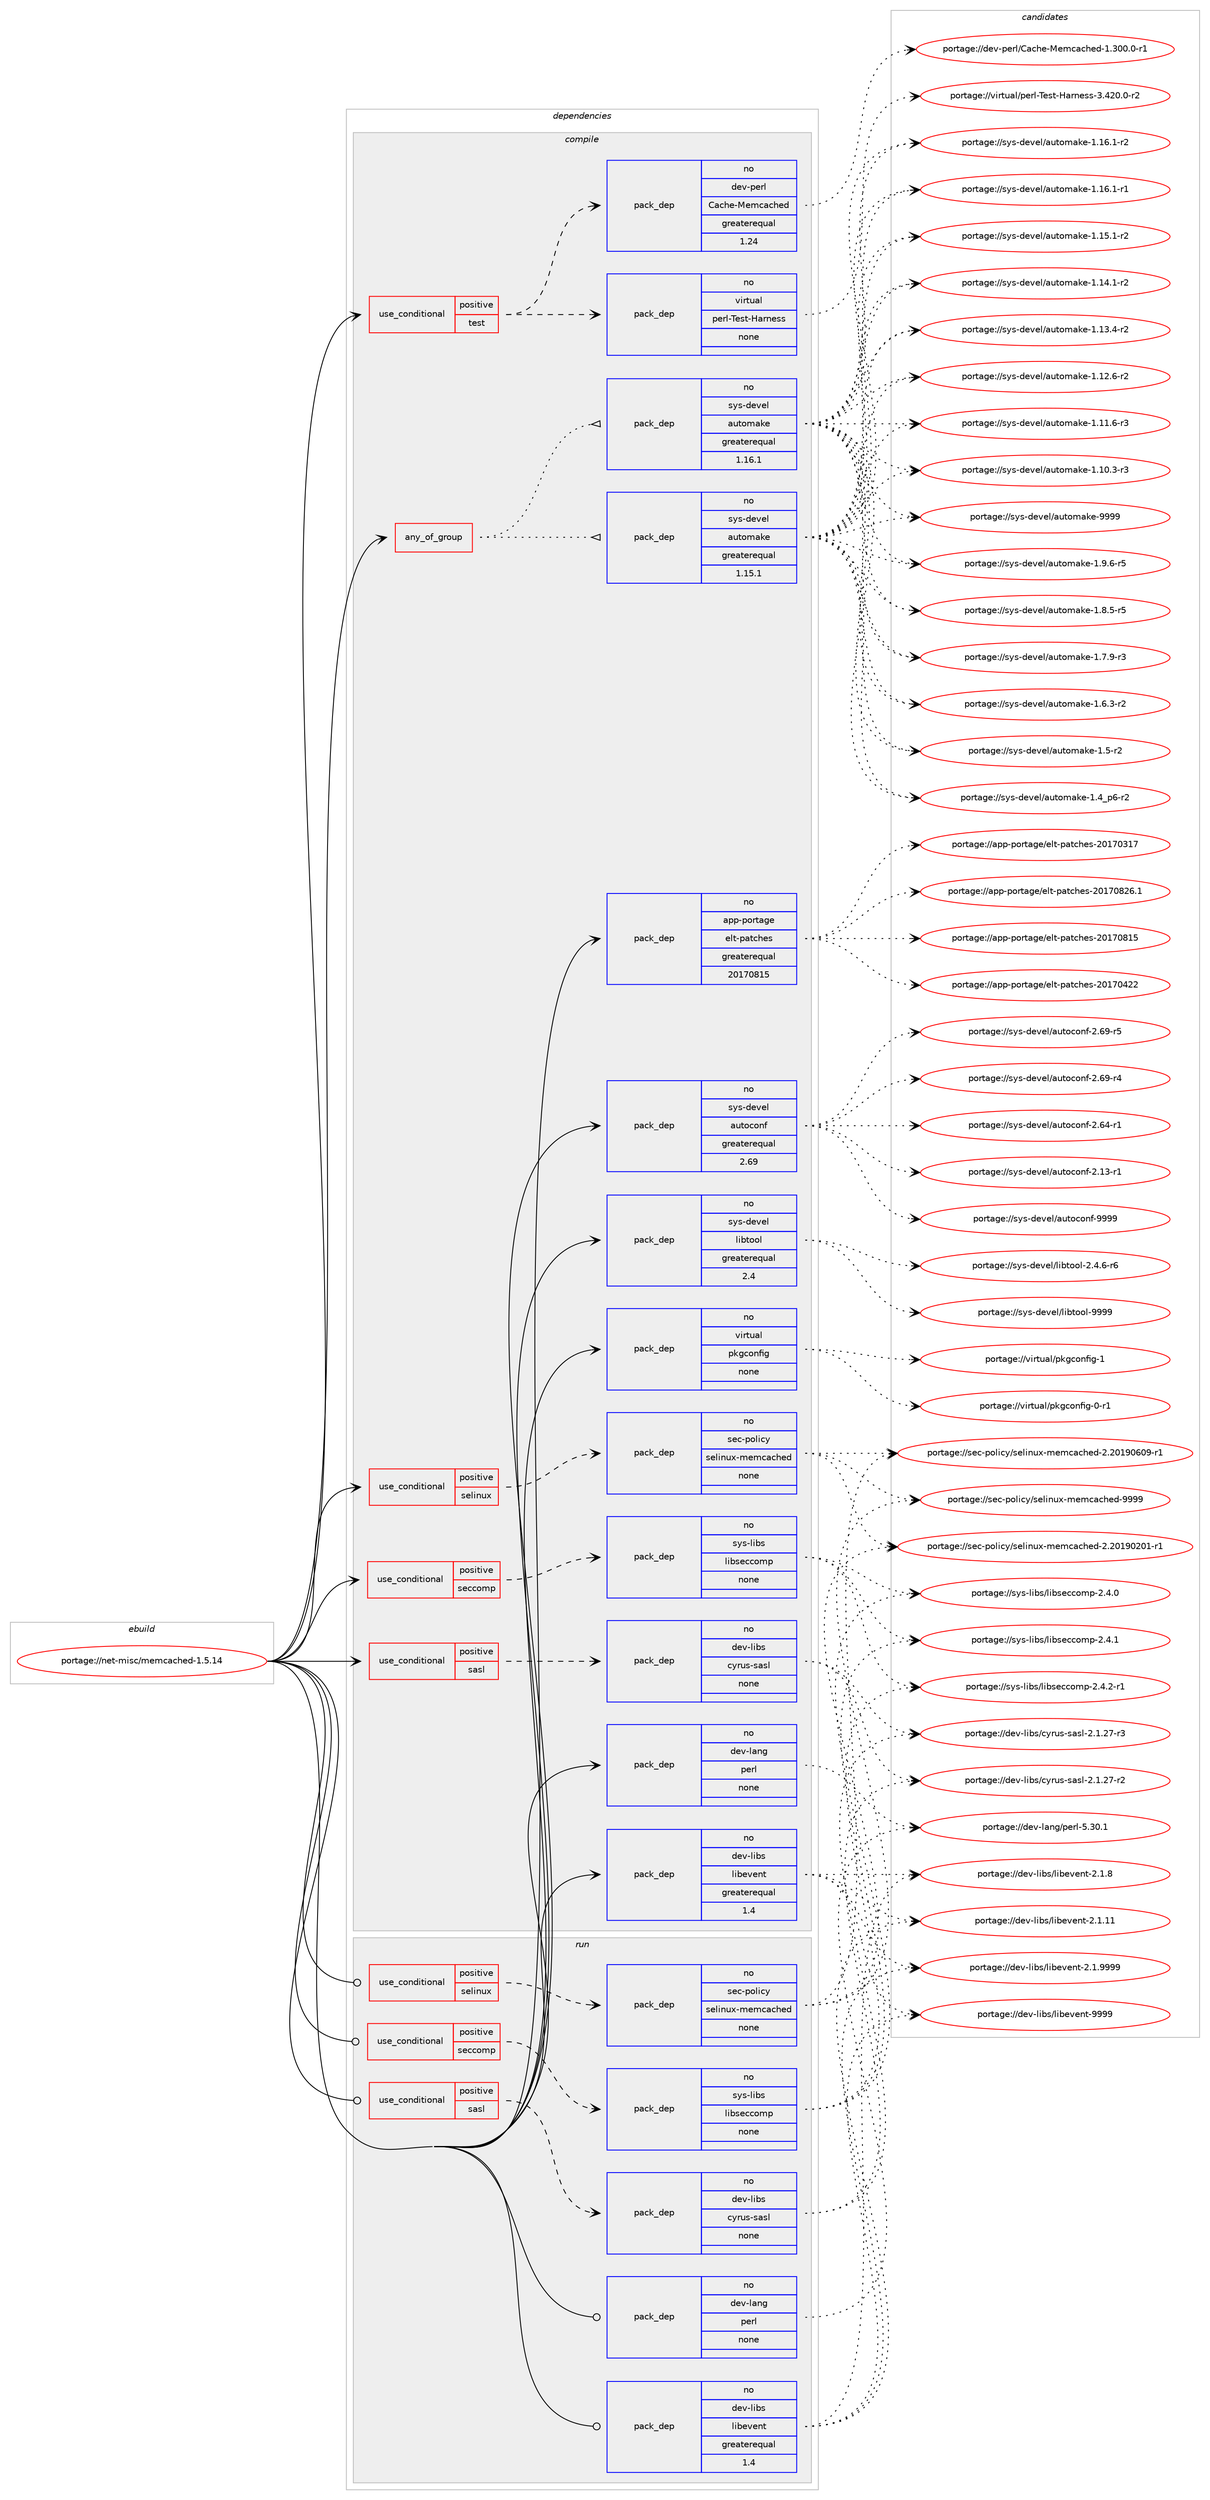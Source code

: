 digraph prolog {

# *************
# Graph options
# *************

newrank=true;
concentrate=true;
compound=true;
graph [rankdir=LR,fontname=Helvetica,fontsize=10,ranksep=1.5];#, ranksep=2.5, nodesep=0.2];
edge  [arrowhead=vee];
node  [fontname=Helvetica,fontsize=10];

# **********
# The ebuild
# **********

subgraph cluster_leftcol {
color=gray;
rank=same;
label=<<i>ebuild</i>>;
id [label="portage://net-misc/memcached-1.5.14", color=red, width=4, href="../net-misc/memcached-1.5.14.svg"];
}

# ****************
# The dependencies
# ****************

subgraph cluster_midcol {
color=gray;
label=<<i>dependencies</i>>;
subgraph cluster_compile {
fillcolor="#eeeeee";
style=filled;
label=<<i>compile</i>>;
subgraph any1602 {
dependency85327 [label=<<TABLE BORDER="0" CELLBORDER="1" CELLSPACING="0" CELLPADDING="4"><TR><TD CELLPADDING="10">any_of_group</TD></TR></TABLE>>, shape=none, color=red];subgraph pack65675 {
dependency85328 [label=<<TABLE BORDER="0" CELLBORDER="1" CELLSPACING="0" CELLPADDING="4" WIDTH="220"><TR><TD ROWSPAN="6" CELLPADDING="30">pack_dep</TD></TR><TR><TD WIDTH="110">no</TD></TR><TR><TD>sys-devel</TD></TR><TR><TD>automake</TD></TR><TR><TD>greaterequal</TD></TR><TR><TD>1.16.1</TD></TR></TABLE>>, shape=none, color=blue];
}
dependency85327:e -> dependency85328:w [weight=20,style="dotted",arrowhead="oinv"];
subgraph pack65676 {
dependency85329 [label=<<TABLE BORDER="0" CELLBORDER="1" CELLSPACING="0" CELLPADDING="4" WIDTH="220"><TR><TD ROWSPAN="6" CELLPADDING="30">pack_dep</TD></TR><TR><TD WIDTH="110">no</TD></TR><TR><TD>sys-devel</TD></TR><TR><TD>automake</TD></TR><TR><TD>greaterequal</TD></TR><TR><TD>1.15.1</TD></TR></TABLE>>, shape=none, color=blue];
}
dependency85327:e -> dependency85329:w [weight=20,style="dotted",arrowhead="oinv"];
}
id:e -> dependency85327:w [weight=20,style="solid",arrowhead="vee"];
subgraph cond17971 {
dependency85330 [label=<<TABLE BORDER="0" CELLBORDER="1" CELLSPACING="0" CELLPADDING="4"><TR><TD ROWSPAN="3" CELLPADDING="10">use_conditional</TD></TR><TR><TD>positive</TD></TR><TR><TD>sasl</TD></TR></TABLE>>, shape=none, color=red];
subgraph pack65677 {
dependency85331 [label=<<TABLE BORDER="0" CELLBORDER="1" CELLSPACING="0" CELLPADDING="4" WIDTH="220"><TR><TD ROWSPAN="6" CELLPADDING="30">pack_dep</TD></TR><TR><TD WIDTH="110">no</TD></TR><TR><TD>dev-libs</TD></TR><TR><TD>cyrus-sasl</TD></TR><TR><TD>none</TD></TR><TR><TD></TD></TR></TABLE>>, shape=none, color=blue];
}
dependency85330:e -> dependency85331:w [weight=20,style="dashed",arrowhead="vee"];
}
id:e -> dependency85330:w [weight=20,style="solid",arrowhead="vee"];
subgraph cond17972 {
dependency85332 [label=<<TABLE BORDER="0" CELLBORDER="1" CELLSPACING="0" CELLPADDING="4"><TR><TD ROWSPAN="3" CELLPADDING="10">use_conditional</TD></TR><TR><TD>positive</TD></TR><TR><TD>seccomp</TD></TR></TABLE>>, shape=none, color=red];
subgraph pack65678 {
dependency85333 [label=<<TABLE BORDER="0" CELLBORDER="1" CELLSPACING="0" CELLPADDING="4" WIDTH="220"><TR><TD ROWSPAN="6" CELLPADDING="30">pack_dep</TD></TR><TR><TD WIDTH="110">no</TD></TR><TR><TD>sys-libs</TD></TR><TR><TD>libseccomp</TD></TR><TR><TD>none</TD></TR><TR><TD></TD></TR></TABLE>>, shape=none, color=blue];
}
dependency85332:e -> dependency85333:w [weight=20,style="dashed",arrowhead="vee"];
}
id:e -> dependency85332:w [weight=20,style="solid",arrowhead="vee"];
subgraph cond17973 {
dependency85334 [label=<<TABLE BORDER="0" CELLBORDER="1" CELLSPACING="0" CELLPADDING="4"><TR><TD ROWSPAN="3" CELLPADDING="10">use_conditional</TD></TR><TR><TD>positive</TD></TR><TR><TD>selinux</TD></TR></TABLE>>, shape=none, color=red];
subgraph pack65679 {
dependency85335 [label=<<TABLE BORDER="0" CELLBORDER="1" CELLSPACING="0" CELLPADDING="4" WIDTH="220"><TR><TD ROWSPAN="6" CELLPADDING="30">pack_dep</TD></TR><TR><TD WIDTH="110">no</TD></TR><TR><TD>sec-policy</TD></TR><TR><TD>selinux-memcached</TD></TR><TR><TD>none</TD></TR><TR><TD></TD></TR></TABLE>>, shape=none, color=blue];
}
dependency85334:e -> dependency85335:w [weight=20,style="dashed",arrowhead="vee"];
}
id:e -> dependency85334:w [weight=20,style="solid",arrowhead="vee"];
subgraph cond17974 {
dependency85336 [label=<<TABLE BORDER="0" CELLBORDER="1" CELLSPACING="0" CELLPADDING="4"><TR><TD ROWSPAN="3" CELLPADDING="10">use_conditional</TD></TR><TR><TD>positive</TD></TR><TR><TD>test</TD></TR></TABLE>>, shape=none, color=red];
subgraph pack65680 {
dependency85337 [label=<<TABLE BORDER="0" CELLBORDER="1" CELLSPACING="0" CELLPADDING="4" WIDTH="220"><TR><TD ROWSPAN="6" CELLPADDING="30">pack_dep</TD></TR><TR><TD WIDTH="110">no</TD></TR><TR><TD>virtual</TD></TR><TR><TD>perl-Test-Harness</TD></TR><TR><TD>none</TD></TR><TR><TD></TD></TR></TABLE>>, shape=none, color=blue];
}
dependency85336:e -> dependency85337:w [weight=20,style="dashed",arrowhead="vee"];
subgraph pack65681 {
dependency85338 [label=<<TABLE BORDER="0" CELLBORDER="1" CELLSPACING="0" CELLPADDING="4" WIDTH="220"><TR><TD ROWSPAN="6" CELLPADDING="30">pack_dep</TD></TR><TR><TD WIDTH="110">no</TD></TR><TR><TD>dev-perl</TD></TR><TR><TD>Cache-Memcached</TD></TR><TR><TD>greaterequal</TD></TR><TR><TD>1.24</TD></TR></TABLE>>, shape=none, color=blue];
}
dependency85336:e -> dependency85338:w [weight=20,style="dashed",arrowhead="vee"];
}
id:e -> dependency85336:w [weight=20,style="solid",arrowhead="vee"];
subgraph pack65682 {
dependency85339 [label=<<TABLE BORDER="0" CELLBORDER="1" CELLSPACING="0" CELLPADDING="4" WIDTH="220"><TR><TD ROWSPAN="6" CELLPADDING="30">pack_dep</TD></TR><TR><TD WIDTH="110">no</TD></TR><TR><TD>app-portage</TD></TR><TR><TD>elt-patches</TD></TR><TR><TD>greaterequal</TD></TR><TR><TD>20170815</TD></TR></TABLE>>, shape=none, color=blue];
}
id:e -> dependency85339:w [weight=20,style="solid",arrowhead="vee"];
subgraph pack65683 {
dependency85340 [label=<<TABLE BORDER="0" CELLBORDER="1" CELLSPACING="0" CELLPADDING="4" WIDTH="220"><TR><TD ROWSPAN="6" CELLPADDING="30">pack_dep</TD></TR><TR><TD WIDTH="110">no</TD></TR><TR><TD>dev-lang</TD></TR><TR><TD>perl</TD></TR><TR><TD>none</TD></TR><TR><TD></TD></TR></TABLE>>, shape=none, color=blue];
}
id:e -> dependency85340:w [weight=20,style="solid",arrowhead="vee"];
subgraph pack65684 {
dependency85341 [label=<<TABLE BORDER="0" CELLBORDER="1" CELLSPACING="0" CELLPADDING="4" WIDTH="220"><TR><TD ROWSPAN="6" CELLPADDING="30">pack_dep</TD></TR><TR><TD WIDTH="110">no</TD></TR><TR><TD>dev-libs</TD></TR><TR><TD>libevent</TD></TR><TR><TD>greaterequal</TD></TR><TR><TD>1.4</TD></TR></TABLE>>, shape=none, color=blue];
}
id:e -> dependency85341:w [weight=20,style="solid",arrowhead="vee"];
subgraph pack65685 {
dependency85342 [label=<<TABLE BORDER="0" CELLBORDER="1" CELLSPACING="0" CELLPADDING="4" WIDTH="220"><TR><TD ROWSPAN="6" CELLPADDING="30">pack_dep</TD></TR><TR><TD WIDTH="110">no</TD></TR><TR><TD>sys-devel</TD></TR><TR><TD>autoconf</TD></TR><TR><TD>greaterequal</TD></TR><TR><TD>2.69</TD></TR></TABLE>>, shape=none, color=blue];
}
id:e -> dependency85342:w [weight=20,style="solid",arrowhead="vee"];
subgraph pack65686 {
dependency85343 [label=<<TABLE BORDER="0" CELLBORDER="1" CELLSPACING="0" CELLPADDING="4" WIDTH="220"><TR><TD ROWSPAN="6" CELLPADDING="30">pack_dep</TD></TR><TR><TD WIDTH="110">no</TD></TR><TR><TD>sys-devel</TD></TR><TR><TD>libtool</TD></TR><TR><TD>greaterequal</TD></TR><TR><TD>2.4</TD></TR></TABLE>>, shape=none, color=blue];
}
id:e -> dependency85343:w [weight=20,style="solid",arrowhead="vee"];
subgraph pack65687 {
dependency85344 [label=<<TABLE BORDER="0" CELLBORDER="1" CELLSPACING="0" CELLPADDING="4" WIDTH="220"><TR><TD ROWSPAN="6" CELLPADDING="30">pack_dep</TD></TR><TR><TD WIDTH="110">no</TD></TR><TR><TD>virtual</TD></TR><TR><TD>pkgconfig</TD></TR><TR><TD>none</TD></TR><TR><TD></TD></TR></TABLE>>, shape=none, color=blue];
}
id:e -> dependency85344:w [weight=20,style="solid",arrowhead="vee"];
}
subgraph cluster_compileandrun {
fillcolor="#eeeeee";
style=filled;
label=<<i>compile and run</i>>;
}
subgraph cluster_run {
fillcolor="#eeeeee";
style=filled;
label=<<i>run</i>>;
subgraph cond17975 {
dependency85345 [label=<<TABLE BORDER="0" CELLBORDER="1" CELLSPACING="0" CELLPADDING="4"><TR><TD ROWSPAN="3" CELLPADDING="10">use_conditional</TD></TR><TR><TD>positive</TD></TR><TR><TD>sasl</TD></TR></TABLE>>, shape=none, color=red];
subgraph pack65688 {
dependency85346 [label=<<TABLE BORDER="0" CELLBORDER="1" CELLSPACING="0" CELLPADDING="4" WIDTH="220"><TR><TD ROWSPAN="6" CELLPADDING="30">pack_dep</TD></TR><TR><TD WIDTH="110">no</TD></TR><TR><TD>dev-libs</TD></TR><TR><TD>cyrus-sasl</TD></TR><TR><TD>none</TD></TR><TR><TD></TD></TR></TABLE>>, shape=none, color=blue];
}
dependency85345:e -> dependency85346:w [weight=20,style="dashed",arrowhead="vee"];
}
id:e -> dependency85345:w [weight=20,style="solid",arrowhead="odot"];
subgraph cond17976 {
dependency85347 [label=<<TABLE BORDER="0" CELLBORDER="1" CELLSPACING="0" CELLPADDING="4"><TR><TD ROWSPAN="3" CELLPADDING="10">use_conditional</TD></TR><TR><TD>positive</TD></TR><TR><TD>seccomp</TD></TR></TABLE>>, shape=none, color=red];
subgraph pack65689 {
dependency85348 [label=<<TABLE BORDER="0" CELLBORDER="1" CELLSPACING="0" CELLPADDING="4" WIDTH="220"><TR><TD ROWSPAN="6" CELLPADDING="30">pack_dep</TD></TR><TR><TD WIDTH="110">no</TD></TR><TR><TD>sys-libs</TD></TR><TR><TD>libseccomp</TD></TR><TR><TD>none</TD></TR><TR><TD></TD></TR></TABLE>>, shape=none, color=blue];
}
dependency85347:e -> dependency85348:w [weight=20,style="dashed",arrowhead="vee"];
}
id:e -> dependency85347:w [weight=20,style="solid",arrowhead="odot"];
subgraph cond17977 {
dependency85349 [label=<<TABLE BORDER="0" CELLBORDER="1" CELLSPACING="0" CELLPADDING="4"><TR><TD ROWSPAN="3" CELLPADDING="10">use_conditional</TD></TR><TR><TD>positive</TD></TR><TR><TD>selinux</TD></TR></TABLE>>, shape=none, color=red];
subgraph pack65690 {
dependency85350 [label=<<TABLE BORDER="0" CELLBORDER="1" CELLSPACING="0" CELLPADDING="4" WIDTH="220"><TR><TD ROWSPAN="6" CELLPADDING="30">pack_dep</TD></TR><TR><TD WIDTH="110">no</TD></TR><TR><TD>sec-policy</TD></TR><TR><TD>selinux-memcached</TD></TR><TR><TD>none</TD></TR><TR><TD></TD></TR></TABLE>>, shape=none, color=blue];
}
dependency85349:e -> dependency85350:w [weight=20,style="dashed",arrowhead="vee"];
}
id:e -> dependency85349:w [weight=20,style="solid",arrowhead="odot"];
subgraph pack65691 {
dependency85351 [label=<<TABLE BORDER="0" CELLBORDER="1" CELLSPACING="0" CELLPADDING="4" WIDTH="220"><TR><TD ROWSPAN="6" CELLPADDING="30">pack_dep</TD></TR><TR><TD WIDTH="110">no</TD></TR><TR><TD>dev-lang</TD></TR><TR><TD>perl</TD></TR><TR><TD>none</TD></TR><TR><TD></TD></TR></TABLE>>, shape=none, color=blue];
}
id:e -> dependency85351:w [weight=20,style="solid",arrowhead="odot"];
subgraph pack65692 {
dependency85352 [label=<<TABLE BORDER="0" CELLBORDER="1" CELLSPACING="0" CELLPADDING="4" WIDTH="220"><TR><TD ROWSPAN="6" CELLPADDING="30">pack_dep</TD></TR><TR><TD WIDTH="110">no</TD></TR><TR><TD>dev-libs</TD></TR><TR><TD>libevent</TD></TR><TR><TD>greaterequal</TD></TR><TR><TD>1.4</TD></TR></TABLE>>, shape=none, color=blue];
}
id:e -> dependency85352:w [weight=20,style="solid",arrowhead="odot"];
}
}

# **************
# The candidates
# **************

subgraph cluster_choices {
rank=same;
color=gray;
label=<<i>candidates</i>>;

subgraph choice65675 {
color=black;
nodesep=1;
choice115121115451001011181011084797117116111109971071014557575757 [label="portage://sys-devel/automake-9999", color=red, width=4,href="../sys-devel/automake-9999.svg"];
choice115121115451001011181011084797117116111109971071014549465746544511453 [label="portage://sys-devel/automake-1.9.6-r5", color=red, width=4,href="../sys-devel/automake-1.9.6-r5.svg"];
choice115121115451001011181011084797117116111109971071014549465646534511453 [label="portage://sys-devel/automake-1.8.5-r5", color=red, width=4,href="../sys-devel/automake-1.8.5-r5.svg"];
choice115121115451001011181011084797117116111109971071014549465546574511451 [label="portage://sys-devel/automake-1.7.9-r3", color=red, width=4,href="../sys-devel/automake-1.7.9-r3.svg"];
choice115121115451001011181011084797117116111109971071014549465446514511450 [label="portage://sys-devel/automake-1.6.3-r2", color=red, width=4,href="../sys-devel/automake-1.6.3-r2.svg"];
choice11512111545100101118101108479711711611110997107101454946534511450 [label="portage://sys-devel/automake-1.5-r2", color=red, width=4,href="../sys-devel/automake-1.5-r2.svg"];
choice115121115451001011181011084797117116111109971071014549465295112544511450 [label="portage://sys-devel/automake-1.4_p6-r2", color=red, width=4,href="../sys-devel/automake-1.4_p6-r2.svg"];
choice11512111545100101118101108479711711611110997107101454946495446494511450 [label="portage://sys-devel/automake-1.16.1-r2", color=red, width=4,href="../sys-devel/automake-1.16.1-r2.svg"];
choice11512111545100101118101108479711711611110997107101454946495446494511449 [label="portage://sys-devel/automake-1.16.1-r1", color=red, width=4,href="../sys-devel/automake-1.16.1-r1.svg"];
choice11512111545100101118101108479711711611110997107101454946495346494511450 [label="portage://sys-devel/automake-1.15.1-r2", color=red, width=4,href="../sys-devel/automake-1.15.1-r2.svg"];
choice11512111545100101118101108479711711611110997107101454946495246494511450 [label="portage://sys-devel/automake-1.14.1-r2", color=red, width=4,href="../sys-devel/automake-1.14.1-r2.svg"];
choice11512111545100101118101108479711711611110997107101454946495146524511450 [label="portage://sys-devel/automake-1.13.4-r2", color=red, width=4,href="../sys-devel/automake-1.13.4-r2.svg"];
choice11512111545100101118101108479711711611110997107101454946495046544511450 [label="portage://sys-devel/automake-1.12.6-r2", color=red, width=4,href="../sys-devel/automake-1.12.6-r2.svg"];
choice11512111545100101118101108479711711611110997107101454946494946544511451 [label="portage://sys-devel/automake-1.11.6-r3", color=red, width=4,href="../sys-devel/automake-1.11.6-r3.svg"];
choice11512111545100101118101108479711711611110997107101454946494846514511451 [label="portage://sys-devel/automake-1.10.3-r3", color=red, width=4,href="../sys-devel/automake-1.10.3-r3.svg"];
dependency85328:e -> choice115121115451001011181011084797117116111109971071014557575757:w [style=dotted,weight="100"];
dependency85328:e -> choice115121115451001011181011084797117116111109971071014549465746544511453:w [style=dotted,weight="100"];
dependency85328:e -> choice115121115451001011181011084797117116111109971071014549465646534511453:w [style=dotted,weight="100"];
dependency85328:e -> choice115121115451001011181011084797117116111109971071014549465546574511451:w [style=dotted,weight="100"];
dependency85328:e -> choice115121115451001011181011084797117116111109971071014549465446514511450:w [style=dotted,weight="100"];
dependency85328:e -> choice11512111545100101118101108479711711611110997107101454946534511450:w [style=dotted,weight="100"];
dependency85328:e -> choice115121115451001011181011084797117116111109971071014549465295112544511450:w [style=dotted,weight="100"];
dependency85328:e -> choice11512111545100101118101108479711711611110997107101454946495446494511450:w [style=dotted,weight="100"];
dependency85328:e -> choice11512111545100101118101108479711711611110997107101454946495446494511449:w [style=dotted,weight="100"];
dependency85328:e -> choice11512111545100101118101108479711711611110997107101454946495346494511450:w [style=dotted,weight="100"];
dependency85328:e -> choice11512111545100101118101108479711711611110997107101454946495246494511450:w [style=dotted,weight="100"];
dependency85328:e -> choice11512111545100101118101108479711711611110997107101454946495146524511450:w [style=dotted,weight="100"];
dependency85328:e -> choice11512111545100101118101108479711711611110997107101454946495046544511450:w [style=dotted,weight="100"];
dependency85328:e -> choice11512111545100101118101108479711711611110997107101454946494946544511451:w [style=dotted,weight="100"];
dependency85328:e -> choice11512111545100101118101108479711711611110997107101454946494846514511451:w [style=dotted,weight="100"];
}
subgraph choice65676 {
color=black;
nodesep=1;
choice115121115451001011181011084797117116111109971071014557575757 [label="portage://sys-devel/automake-9999", color=red, width=4,href="../sys-devel/automake-9999.svg"];
choice115121115451001011181011084797117116111109971071014549465746544511453 [label="portage://sys-devel/automake-1.9.6-r5", color=red, width=4,href="../sys-devel/automake-1.9.6-r5.svg"];
choice115121115451001011181011084797117116111109971071014549465646534511453 [label="portage://sys-devel/automake-1.8.5-r5", color=red, width=4,href="../sys-devel/automake-1.8.5-r5.svg"];
choice115121115451001011181011084797117116111109971071014549465546574511451 [label="portage://sys-devel/automake-1.7.9-r3", color=red, width=4,href="../sys-devel/automake-1.7.9-r3.svg"];
choice115121115451001011181011084797117116111109971071014549465446514511450 [label="portage://sys-devel/automake-1.6.3-r2", color=red, width=4,href="../sys-devel/automake-1.6.3-r2.svg"];
choice11512111545100101118101108479711711611110997107101454946534511450 [label="portage://sys-devel/automake-1.5-r2", color=red, width=4,href="../sys-devel/automake-1.5-r2.svg"];
choice115121115451001011181011084797117116111109971071014549465295112544511450 [label="portage://sys-devel/automake-1.4_p6-r2", color=red, width=4,href="../sys-devel/automake-1.4_p6-r2.svg"];
choice11512111545100101118101108479711711611110997107101454946495446494511450 [label="portage://sys-devel/automake-1.16.1-r2", color=red, width=4,href="../sys-devel/automake-1.16.1-r2.svg"];
choice11512111545100101118101108479711711611110997107101454946495446494511449 [label="portage://sys-devel/automake-1.16.1-r1", color=red, width=4,href="../sys-devel/automake-1.16.1-r1.svg"];
choice11512111545100101118101108479711711611110997107101454946495346494511450 [label="portage://sys-devel/automake-1.15.1-r2", color=red, width=4,href="../sys-devel/automake-1.15.1-r2.svg"];
choice11512111545100101118101108479711711611110997107101454946495246494511450 [label="portage://sys-devel/automake-1.14.1-r2", color=red, width=4,href="../sys-devel/automake-1.14.1-r2.svg"];
choice11512111545100101118101108479711711611110997107101454946495146524511450 [label="portage://sys-devel/automake-1.13.4-r2", color=red, width=4,href="../sys-devel/automake-1.13.4-r2.svg"];
choice11512111545100101118101108479711711611110997107101454946495046544511450 [label="portage://sys-devel/automake-1.12.6-r2", color=red, width=4,href="../sys-devel/automake-1.12.6-r2.svg"];
choice11512111545100101118101108479711711611110997107101454946494946544511451 [label="portage://sys-devel/automake-1.11.6-r3", color=red, width=4,href="../sys-devel/automake-1.11.6-r3.svg"];
choice11512111545100101118101108479711711611110997107101454946494846514511451 [label="portage://sys-devel/automake-1.10.3-r3", color=red, width=4,href="../sys-devel/automake-1.10.3-r3.svg"];
dependency85329:e -> choice115121115451001011181011084797117116111109971071014557575757:w [style=dotted,weight="100"];
dependency85329:e -> choice115121115451001011181011084797117116111109971071014549465746544511453:w [style=dotted,weight="100"];
dependency85329:e -> choice115121115451001011181011084797117116111109971071014549465646534511453:w [style=dotted,weight="100"];
dependency85329:e -> choice115121115451001011181011084797117116111109971071014549465546574511451:w [style=dotted,weight="100"];
dependency85329:e -> choice115121115451001011181011084797117116111109971071014549465446514511450:w [style=dotted,weight="100"];
dependency85329:e -> choice11512111545100101118101108479711711611110997107101454946534511450:w [style=dotted,weight="100"];
dependency85329:e -> choice115121115451001011181011084797117116111109971071014549465295112544511450:w [style=dotted,weight="100"];
dependency85329:e -> choice11512111545100101118101108479711711611110997107101454946495446494511450:w [style=dotted,weight="100"];
dependency85329:e -> choice11512111545100101118101108479711711611110997107101454946495446494511449:w [style=dotted,weight="100"];
dependency85329:e -> choice11512111545100101118101108479711711611110997107101454946495346494511450:w [style=dotted,weight="100"];
dependency85329:e -> choice11512111545100101118101108479711711611110997107101454946495246494511450:w [style=dotted,weight="100"];
dependency85329:e -> choice11512111545100101118101108479711711611110997107101454946495146524511450:w [style=dotted,weight="100"];
dependency85329:e -> choice11512111545100101118101108479711711611110997107101454946495046544511450:w [style=dotted,weight="100"];
dependency85329:e -> choice11512111545100101118101108479711711611110997107101454946494946544511451:w [style=dotted,weight="100"];
dependency85329:e -> choice11512111545100101118101108479711711611110997107101454946494846514511451:w [style=dotted,weight="100"];
}
subgraph choice65677 {
color=black;
nodesep=1;
choice100101118451081059811547991211141171154511597115108455046494650554511451 [label="portage://dev-libs/cyrus-sasl-2.1.27-r3", color=red, width=4,href="../dev-libs/cyrus-sasl-2.1.27-r3.svg"];
choice100101118451081059811547991211141171154511597115108455046494650554511450 [label="portage://dev-libs/cyrus-sasl-2.1.27-r2", color=red, width=4,href="../dev-libs/cyrus-sasl-2.1.27-r2.svg"];
dependency85331:e -> choice100101118451081059811547991211141171154511597115108455046494650554511451:w [style=dotted,weight="100"];
dependency85331:e -> choice100101118451081059811547991211141171154511597115108455046494650554511450:w [style=dotted,weight="100"];
}
subgraph choice65678 {
color=black;
nodesep=1;
choice1151211154510810598115471081059811510199991111091124550465246504511449 [label="portage://sys-libs/libseccomp-2.4.2-r1", color=red, width=4,href="../sys-libs/libseccomp-2.4.2-r1.svg"];
choice115121115451081059811547108105981151019999111109112455046524649 [label="portage://sys-libs/libseccomp-2.4.1", color=red, width=4,href="../sys-libs/libseccomp-2.4.1.svg"];
choice115121115451081059811547108105981151019999111109112455046524648 [label="portage://sys-libs/libseccomp-2.4.0", color=red, width=4,href="../sys-libs/libseccomp-2.4.0.svg"];
dependency85333:e -> choice1151211154510810598115471081059811510199991111091124550465246504511449:w [style=dotted,weight="100"];
dependency85333:e -> choice115121115451081059811547108105981151019999111109112455046524649:w [style=dotted,weight="100"];
dependency85333:e -> choice115121115451081059811547108105981151019999111109112455046524648:w [style=dotted,weight="100"];
}
subgraph choice65679 {
color=black;
nodesep=1;
choice11510199451121111081059912147115101108105110117120451091011099997991041011004557575757 [label="portage://sec-policy/selinux-memcached-9999", color=red, width=4,href="../sec-policy/selinux-memcached-9999.svg"];
choice115101994511211110810599121471151011081051101171204510910110999979910410110045504650484957485448574511449 [label="portage://sec-policy/selinux-memcached-2.20190609-r1", color=red, width=4,href="../sec-policy/selinux-memcached-2.20190609-r1.svg"];
choice115101994511211110810599121471151011081051101171204510910110999979910410110045504650484957485048494511449 [label="portage://sec-policy/selinux-memcached-2.20190201-r1", color=red, width=4,href="../sec-policy/selinux-memcached-2.20190201-r1.svg"];
dependency85335:e -> choice11510199451121111081059912147115101108105110117120451091011099997991041011004557575757:w [style=dotted,weight="100"];
dependency85335:e -> choice115101994511211110810599121471151011081051101171204510910110999979910410110045504650484957485448574511449:w [style=dotted,weight="100"];
dependency85335:e -> choice115101994511211110810599121471151011081051101171204510910110999979910410110045504650484957485048494511449:w [style=dotted,weight="100"];
}
subgraph choice65680 {
color=black;
nodesep=1;
choice1181051141161179710847112101114108458410111511645729711411010111511545514652504846484511450 [label="portage://virtual/perl-Test-Harness-3.420.0-r2", color=red, width=4,href="../virtual/perl-Test-Harness-3.420.0-r2.svg"];
dependency85337:e -> choice1181051141161179710847112101114108458410111511645729711411010111511545514652504846484511450:w [style=dotted,weight="100"];
}
subgraph choice65681 {
color=black;
nodesep=1;
choice1001011184511210111410847679799104101457710110999979910410110045494651484846484511449 [label="portage://dev-perl/Cache-Memcached-1.300.0-r1", color=red, width=4,href="../dev-perl/Cache-Memcached-1.300.0-r1.svg"];
dependency85338:e -> choice1001011184511210111410847679799104101457710110999979910410110045494651484846484511449:w [style=dotted,weight="100"];
}
subgraph choice65682 {
color=black;
nodesep=1;
choice971121124511211111411697103101471011081164511297116991041011154550484955485650544649 [label="portage://app-portage/elt-patches-20170826.1", color=red, width=4,href="../app-portage/elt-patches-20170826.1.svg"];
choice97112112451121111141169710310147101108116451129711699104101115455048495548564953 [label="portage://app-portage/elt-patches-20170815", color=red, width=4,href="../app-portage/elt-patches-20170815.svg"];
choice97112112451121111141169710310147101108116451129711699104101115455048495548525050 [label="portage://app-portage/elt-patches-20170422", color=red, width=4,href="../app-portage/elt-patches-20170422.svg"];
choice97112112451121111141169710310147101108116451129711699104101115455048495548514955 [label="portage://app-portage/elt-patches-20170317", color=red, width=4,href="../app-portage/elt-patches-20170317.svg"];
dependency85339:e -> choice971121124511211111411697103101471011081164511297116991041011154550484955485650544649:w [style=dotted,weight="100"];
dependency85339:e -> choice97112112451121111141169710310147101108116451129711699104101115455048495548564953:w [style=dotted,weight="100"];
dependency85339:e -> choice97112112451121111141169710310147101108116451129711699104101115455048495548525050:w [style=dotted,weight="100"];
dependency85339:e -> choice97112112451121111141169710310147101108116451129711699104101115455048495548514955:w [style=dotted,weight="100"];
}
subgraph choice65683 {
color=black;
nodesep=1;
choice10010111845108971101034711210111410845534651484649 [label="portage://dev-lang/perl-5.30.1", color=red, width=4,href="../dev-lang/perl-5.30.1.svg"];
dependency85340:e -> choice10010111845108971101034711210111410845534651484649:w [style=dotted,weight="100"];
}
subgraph choice65684 {
color=black;
nodesep=1;
choice100101118451081059811547108105981011181011101164557575757 [label="portage://dev-libs/libevent-9999", color=red, width=4,href="../dev-libs/libevent-9999.svg"];
choice10010111845108105981154710810598101118101110116455046494657575757 [label="portage://dev-libs/libevent-2.1.9999", color=red, width=4,href="../dev-libs/libevent-2.1.9999.svg"];
choice10010111845108105981154710810598101118101110116455046494656 [label="portage://dev-libs/libevent-2.1.8", color=red, width=4,href="../dev-libs/libevent-2.1.8.svg"];
choice1001011184510810598115471081059810111810111011645504649464949 [label="portage://dev-libs/libevent-2.1.11", color=red, width=4,href="../dev-libs/libevent-2.1.11.svg"];
dependency85341:e -> choice100101118451081059811547108105981011181011101164557575757:w [style=dotted,weight="100"];
dependency85341:e -> choice10010111845108105981154710810598101118101110116455046494657575757:w [style=dotted,weight="100"];
dependency85341:e -> choice10010111845108105981154710810598101118101110116455046494656:w [style=dotted,weight="100"];
dependency85341:e -> choice1001011184510810598115471081059810111810111011645504649464949:w [style=dotted,weight="100"];
}
subgraph choice65685 {
color=black;
nodesep=1;
choice115121115451001011181011084797117116111991111101024557575757 [label="portage://sys-devel/autoconf-9999", color=red, width=4,href="../sys-devel/autoconf-9999.svg"];
choice1151211154510010111810110847971171161119911111010245504654574511453 [label="portage://sys-devel/autoconf-2.69-r5", color=red, width=4,href="../sys-devel/autoconf-2.69-r5.svg"];
choice1151211154510010111810110847971171161119911111010245504654574511452 [label="portage://sys-devel/autoconf-2.69-r4", color=red, width=4,href="../sys-devel/autoconf-2.69-r4.svg"];
choice1151211154510010111810110847971171161119911111010245504654524511449 [label="portage://sys-devel/autoconf-2.64-r1", color=red, width=4,href="../sys-devel/autoconf-2.64-r1.svg"];
choice1151211154510010111810110847971171161119911111010245504649514511449 [label="portage://sys-devel/autoconf-2.13-r1", color=red, width=4,href="../sys-devel/autoconf-2.13-r1.svg"];
dependency85342:e -> choice115121115451001011181011084797117116111991111101024557575757:w [style=dotted,weight="100"];
dependency85342:e -> choice1151211154510010111810110847971171161119911111010245504654574511453:w [style=dotted,weight="100"];
dependency85342:e -> choice1151211154510010111810110847971171161119911111010245504654574511452:w [style=dotted,weight="100"];
dependency85342:e -> choice1151211154510010111810110847971171161119911111010245504654524511449:w [style=dotted,weight="100"];
dependency85342:e -> choice1151211154510010111810110847971171161119911111010245504649514511449:w [style=dotted,weight="100"];
}
subgraph choice65686 {
color=black;
nodesep=1;
choice1151211154510010111810110847108105981161111111084557575757 [label="portage://sys-devel/libtool-9999", color=red, width=4,href="../sys-devel/libtool-9999.svg"];
choice1151211154510010111810110847108105981161111111084550465246544511454 [label="portage://sys-devel/libtool-2.4.6-r6", color=red, width=4,href="../sys-devel/libtool-2.4.6-r6.svg"];
dependency85343:e -> choice1151211154510010111810110847108105981161111111084557575757:w [style=dotted,weight="100"];
dependency85343:e -> choice1151211154510010111810110847108105981161111111084550465246544511454:w [style=dotted,weight="100"];
}
subgraph choice65687 {
color=black;
nodesep=1;
choice1181051141161179710847112107103991111101021051034549 [label="portage://virtual/pkgconfig-1", color=red, width=4,href="../virtual/pkgconfig-1.svg"];
choice11810511411611797108471121071039911111010210510345484511449 [label="portage://virtual/pkgconfig-0-r1", color=red, width=4,href="../virtual/pkgconfig-0-r1.svg"];
dependency85344:e -> choice1181051141161179710847112107103991111101021051034549:w [style=dotted,weight="100"];
dependency85344:e -> choice11810511411611797108471121071039911111010210510345484511449:w [style=dotted,weight="100"];
}
subgraph choice65688 {
color=black;
nodesep=1;
choice100101118451081059811547991211141171154511597115108455046494650554511451 [label="portage://dev-libs/cyrus-sasl-2.1.27-r3", color=red, width=4,href="../dev-libs/cyrus-sasl-2.1.27-r3.svg"];
choice100101118451081059811547991211141171154511597115108455046494650554511450 [label="portage://dev-libs/cyrus-sasl-2.1.27-r2", color=red, width=4,href="../dev-libs/cyrus-sasl-2.1.27-r2.svg"];
dependency85346:e -> choice100101118451081059811547991211141171154511597115108455046494650554511451:w [style=dotted,weight="100"];
dependency85346:e -> choice100101118451081059811547991211141171154511597115108455046494650554511450:w [style=dotted,weight="100"];
}
subgraph choice65689 {
color=black;
nodesep=1;
choice1151211154510810598115471081059811510199991111091124550465246504511449 [label="portage://sys-libs/libseccomp-2.4.2-r1", color=red, width=4,href="../sys-libs/libseccomp-2.4.2-r1.svg"];
choice115121115451081059811547108105981151019999111109112455046524649 [label="portage://sys-libs/libseccomp-2.4.1", color=red, width=4,href="../sys-libs/libseccomp-2.4.1.svg"];
choice115121115451081059811547108105981151019999111109112455046524648 [label="portage://sys-libs/libseccomp-2.4.0", color=red, width=4,href="../sys-libs/libseccomp-2.4.0.svg"];
dependency85348:e -> choice1151211154510810598115471081059811510199991111091124550465246504511449:w [style=dotted,weight="100"];
dependency85348:e -> choice115121115451081059811547108105981151019999111109112455046524649:w [style=dotted,weight="100"];
dependency85348:e -> choice115121115451081059811547108105981151019999111109112455046524648:w [style=dotted,weight="100"];
}
subgraph choice65690 {
color=black;
nodesep=1;
choice11510199451121111081059912147115101108105110117120451091011099997991041011004557575757 [label="portage://sec-policy/selinux-memcached-9999", color=red, width=4,href="../sec-policy/selinux-memcached-9999.svg"];
choice115101994511211110810599121471151011081051101171204510910110999979910410110045504650484957485448574511449 [label="portage://sec-policy/selinux-memcached-2.20190609-r1", color=red, width=4,href="../sec-policy/selinux-memcached-2.20190609-r1.svg"];
choice115101994511211110810599121471151011081051101171204510910110999979910410110045504650484957485048494511449 [label="portage://sec-policy/selinux-memcached-2.20190201-r1", color=red, width=4,href="../sec-policy/selinux-memcached-2.20190201-r1.svg"];
dependency85350:e -> choice11510199451121111081059912147115101108105110117120451091011099997991041011004557575757:w [style=dotted,weight="100"];
dependency85350:e -> choice115101994511211110810599121471151011081051101171204510910110999979910410110045504650484957485448574511449:w [style=dotted,weight="100"];
dependency85350:e -> choice115101994511211110810599121471151011081051101171204510910110999979910410110045504650484957485048494511449:w [style=dotted,weight="100"];
}
subgraph choice65691 {
color=black;
nodesep=1;
choice10010111845108971101034711210111410845534651484649 [label="portage://dev-lang/perl-5.30.1", color=red, width=4,href="../dev-lang/perl-5.30.1.svg"];
dependency85351:e -> choice10010111845108971101034711210111410845534651484649:w [style=dotted,weight="100"];
}
subgraph choice65692 {
color=black;
nodesep=1;
choice100101118451081059811547108105981011181011101164557575757 [label="portage://dev-libs/libevent-9999", color=red, width=4,href="../dev-libs/libevent-9999.svg"];
choice10010111845108105981154710810598101118101110116455046494657575757 [label="portage://dev-libs/libevent-2.1.9999", color=red, width=4,href="../dev-libs/libevent-2.1.9999.svg"];
choice10010111845108105981154710810598101118101110116455046494656 [label="portage://dev-libs/libevent-2.1.8", color=red, width=4,href="../dev-libs/libevent-2.1.8.svg"];
choice1001011184510810598115471081059810111810111011645504649464949 [label="portage://dev-libs/libevent-2.1.11", color=red, width=4,href="../dev-libs/libevent-2.1.11.svg"];
dependency85352:e -> choice100101118451081059811547108105981011181011101164557575757:w [style=dotted,weight="100"];
dependency85352:e -> choice10010111845108105981154710810598101118101110116455046494657575757:w [style=dotted,weight="100"];
dependency85352:e -> choice10010111845108105981154710810598101118101110116455046494656:w [style=dotted,weight="100"];
dependency85352:e -> choice1001011184510810598115471081059810111810111011645504649464949:w [style=dotted,weight="100"];
}
}

}
